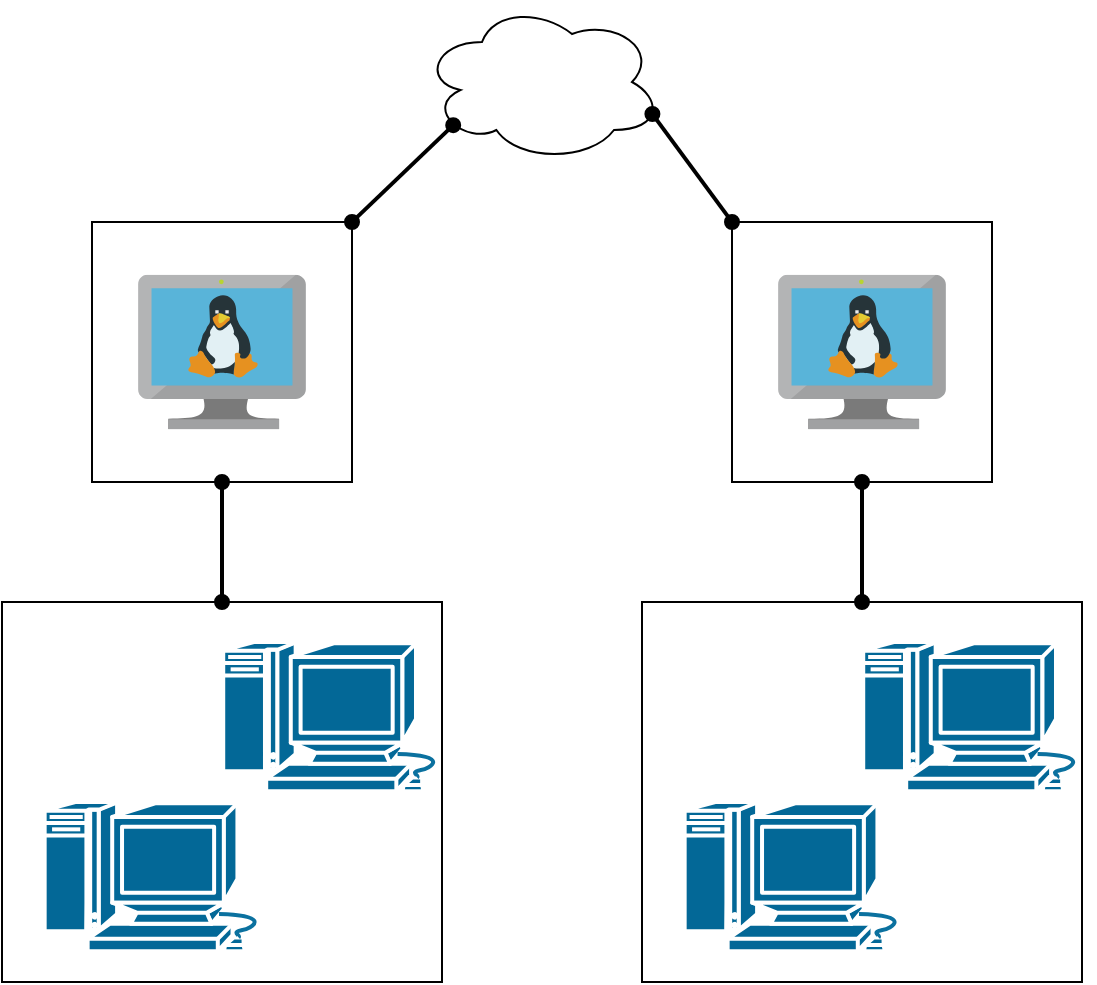 <mxfile version="27.0.9">
  <diagram name="Página-1" id="v00wc8lOULyL1nwLvMqr">
    <mxGraphModel dx="763" dy="579" grid="1" gridSize="10" guides="1" tooltips="1" connect="1" arrows="1" fold="1" page="1" pageScale="1" pageWidth="827" pageHeight="1169" math="0" shadow="0">
      <root>
        <mxCell id="0" />
        <mxCell id="1" parent="0" />
        <mxCell id="83WVfCIFV3yVRT_rVVtG-8" value="" style="rounded=0;whiteSpace=wrap;html=1;fillColor=none;" vertex="1" parent="1">
          <mxGeometry x="60" y="350" width="220" height="190" as="geometry" />
        </mxCell>
        <mxCell id="83WVfCIFV3yVRT_rVVtG-6" value="" style="shape=mxgraph.cisco.computers_and_peripherals.macintosh;html=1;pointerEvents=1;dashed=0;fillColor=#036897;strokeColor=#ffffff;strokeWidth=2;verticalLabelPosition=bottom;verticalAlign=top;align=center;outlineConnect=0;" vertex="1" parent="1">
          <mxGeometry x="170" y="370" width="115.41" height="74.61" as="geometry" />
        </mxCell>
        <mxCell id="83WVfCIFV3yVRT_rVVtG-7" value="" style="shape=mxgraph.cisco.computers_and_peripherals.macintosh;html=1;pointerEvents=1;dashed=0;fillColor=#036897;strokeColor=#ffffff;strokeWidth=2;verticalLabelPosition=bottom;verticalAlign=top;align=center;outlineConnect=0;" vertex="1" parent="1">
          <mxGeometry x="80.72" y="450" width="115.41" height="74.61" as="geometry" />
        </mxCell>
        <mxCell id="83WVfCIFV3yVRT_rVVtG-9" value="" style="rounded=0;whiteSpace=wrap;html=1;fillColor=none;" vertex="1" parent="1">
          <mxGeometry x="105" y="160" width="130" height="130" as="geometry" />
        </mxCell>
        <mxCell id="83WVfCIFV3yVRT_rVVtG-14" value="" style="endArrow=oval;html=1;rounded=0;entryX=0.5;entryY=1;entryDx=0;entryDy=0;exitX=0.5;exitY=0;exitDx=0;exitDy=0;startArrow=oval;startFill=1;endFill=1;strokeWidth=2;" edge="1" parent="1" source="83WVfCIFV3yVRT_rVVtG-8" target="83WVfCIFV3yVRT_rVVtG-9">
          <mxGeometry width="50" height="50" relative="1" as="geometry">
            <mxPoint x="250" y="420" as="sourcePoint" />
            <mxPoint x="300" y="370" as="targetPoint" />
          </mxGeometry>
        </mxCell>
        <mxCell id="83WVfCIFV3yVRT_rVVtG-15" value="" style="rounded=0;whiteSpace=wrap;html=1;fillColor=none;" vertex="1" parent="1">
          <mxGeometry x="380" y="350" width="220" height="190" as="geometry" />
        </mxCell>
        <mxCell id="83WVfCIFV3yVRT_rVVtG-16" value="" style="shape=mxgraph.cisco.computers_and_peripherals.macintosh;html=1;pointerEvents=1;dashed=0;fillColor=#036897;strokeColor=#ffffff;strokeWidth=2;verticalLabelPosition=bottom;verticalAlign=top;align=center;outlineConnect=0;" vertex="1" parent="1">
          <mxGeometry x="490" y="370" width="115.41" height="74.61" as="geometry" />
        </mxCell>
        <mxCell id="83WVfCIFV3yVRT_rVVtG-17" value="" style="shape=mxgraph.cisco.computers_and_peripherals.macintosh;html=1;pointerEvents=1;dashed=0;fillColor=#036897;strokeColor=#ffffff;strokeWidth=2;verticalLabelPosition=bottom;verticalAlign=top;align=center;outlineConnect=0;" vertex="1" parent="1">
          <mxGeometry x="400.72" y="450" width="115.41" height="74.61" as="geometry" />
        </mxCell>
        <mxCell id="83WVfCIFV3yVRT_rVVtG-18" value="" style="rounded=0;whiteSpace=wrap;html=1;fillColor=none;" vertex="1" parent="1">
          <mxGeometry x="425" y="160" width="130" height="130" as="geometry" />
        </mxCell>
        <mxCell id="83WVfCIFV3yVRT_rVVtG-20" value="" style="endArrow=oval;html=1;rounded=0;entryX=0.5;entryY=1;entryDx=0;entryDy=0;exitX=0.5;exitY=0;exitDx=0;exitDy=0;startArrow=oval;startFill=1;endFill=1;strokeWidth=2;" edge="1" parent="1" source="83WVfCIFV3yVRT_rVVtG-15" target="83WVfCIFV3yVRT_rVVtG-18">
          <mxGeometry width="50" height="50" relative="1" as="geometry">
            <mxPoint x="570" y="420" as="sourcePoint" />
            <mxPoint x="620" y="370" as="targetPoint" />
          </mxGeometry>
        </mxCell>
        <mxCell id="83WVfCIFV3yVRT_rVVtG-21" value="" style="ellipse;shape=cloud;whiteSpace=wrap;html=1;" vertex="1" parent="1">
          <mxGeometry x="270" y="50" width="120" height="80" as="geometry" />
        </mxCell>
        <mxCell id="83WVfCIFV3yVRT_rVVtG-22" value="" style="image;sketch=0;aspect=fixed;html=1;points=[];align=center;fontSize=12;image=img/lib/mscae/VM_Linux.svg;" vertex="1" parent="1">
          <mxGeometry x="128.05" y="186.4" width="83.91" height="77.2" as="geometry" />
        </mxCell>
        <mxCell id="83WVfCIFV3yVRT_rVVtG-24" value="" style="image;sketch=0;aspect=fixed;html=1;points=[];align=center;fontSize=12;image=img/lib/mscae/VM_Linux.svg;" vertex="1" parent="1">
          <mxGeometry x="448.05" y="186.4" width="83.91" height="77.2" as="geometry" />
        </mxCell>
        <mxCell id="83WVfCIFV3yVRT_rVVtG-25" value="" style="endArrow=oval;html=1;rounded=0;entryX=0.13;entryY=0.77;entryDx=0;entryDy=0;exitX=1;exitY=0;exitDx=0;exitDy=0;startArrow=oval;startFill=1;endFill=1;strokeWidth=2;entryPerimeter=0;" edge="1" parent="1" source="83WVfCIFV3yVRT_rVVtG-9" target="83WVfCIFV3yVRT_rVVtG-21">
          <mxGeometry width="50" height="50" relative="1" as="geometry">
            <mxPoint x="280" y="180" as="sourcePoint" />
            <mxPoint x="280" y="120" as="targetPoint" />
          </mxGeometry>
        </mxCell>
        <mxCell id="83WVfCIFV3yVRT_rVVtG-27" value="" style="endArrow=oval;html=1;rounded=0;entryX=0.96;entryY=0.7;entryDx=0;entryDy=0;exitX=0;exitY=0;exitDx=0;exitDy=0;startArrow=oval;startFill=1;endFill=1;strokeWidth=2;entryPerimeter=0;" edge="1" parent="1" source="83WVfCIFV3yVRT_rVVtG-18" target="83WVfCIFV3yVRT_rVVtG-21">
          <mxGeometry width="50" height="50" relative="1" as="geometry">
            <mxPoint x="270" y="178" as="sourcePoint" />
            <mxPoint x="321" y="130" as="targetPoint" />
          </mxGeometry>
        </mxCell>
      </root>
    </mxGraphModel>
  </diagram>
</mxfile>
